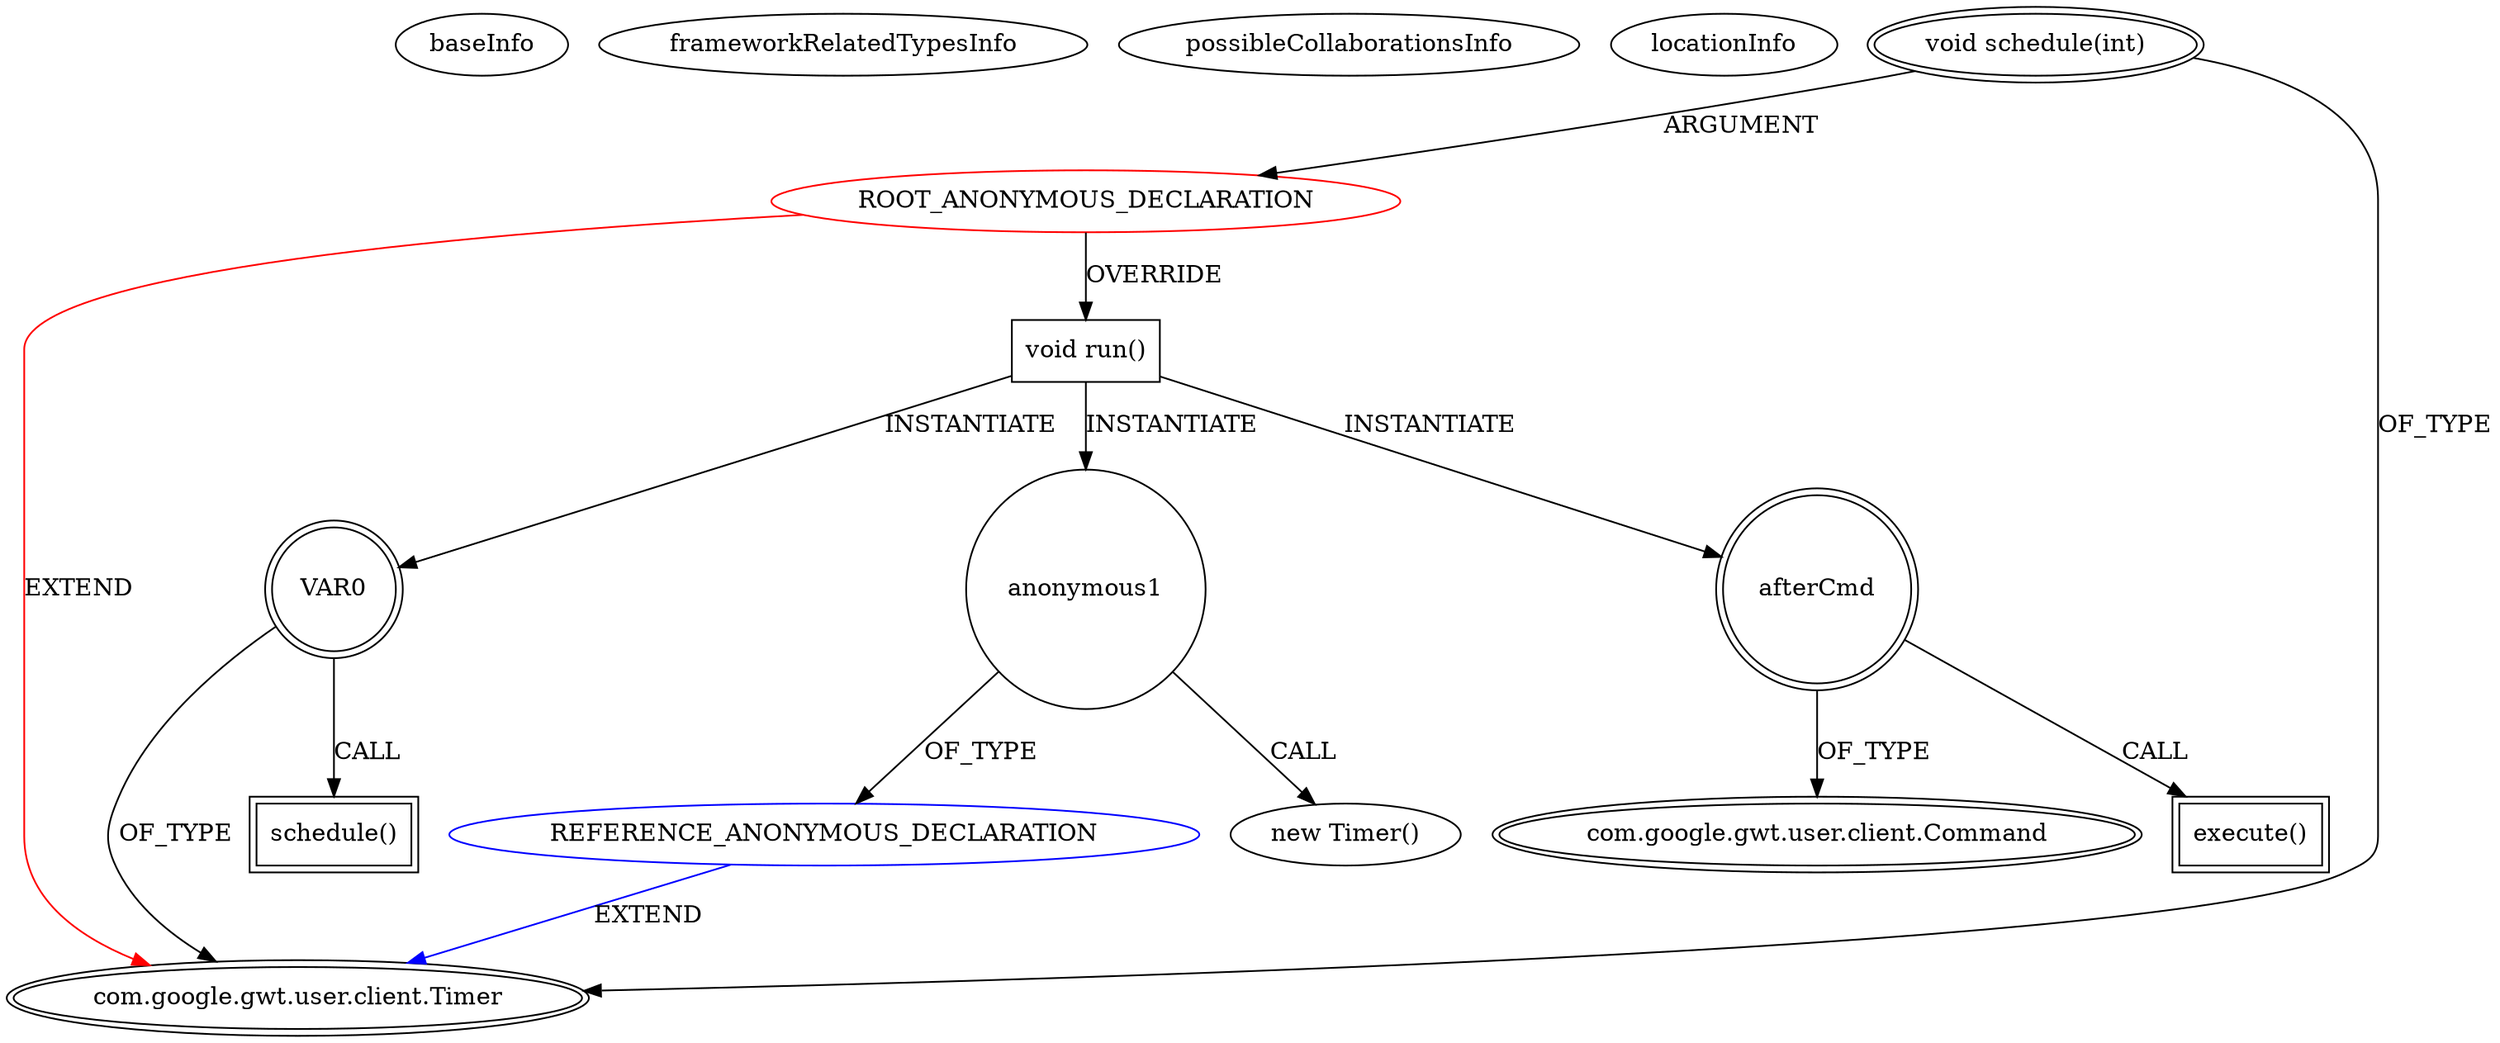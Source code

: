 digraph {
baseInfo[graphId=4154,category="extension_graph",isAnonymous=true,possibleRelation=true]
frameworkRelatedTypesInfo[0="com.google.gwt.user.client.Timer"]
possibleCollaborationsInfo[0="4154~OVERRIDING_METHOD_DECLARATION-INSTANTIATION-~com.google.gwt.user.client.Timer ~com.google.gwt.user.client.Timer ~true~true"]
locationInfo[projectName="nextinterfaces-next",filePath="/nextinterfaces-next/next-master/src/next/i/controller/XController.java",contextSignature="void run()",graphId="4154"]
0[label="ROOT_ANONYMOUS_DECLARATION",vertexType="ROOT_ANONYMOUS_DECLARATION",isFrameworkType=false,color=red]
1[label="com.google.gwt.user.client.Timer",vertexType="FRAMEWORK_CLASS_TYPE",isFrameworkType=true,peripheries=2]
2[label="void schedule(int)",vertexType="OUTSIDE_CALL",isFrameworkType=true,peripheries=2]
4[label="void run()",vertexType="OVERRIDING_METHOD_DECLARATION",isFrameworkType=false,shape=box]
5[label="VAR0",vertexType="VARIABLE_EXPRESION",isFrameworkType=true,peripheries=2,shape=circle]
6[label="schedule()",vertexType="INSIDE_CALL",isFrameworkType=true,peripheries=2,shape=box]
9[label="anonymous1",vertexType="VARIABLE_EXPRESION",isFrameworkType=false,shape=circle]
10[label="REFERENCE_ANONYMOUS_DECLARATION",vertexType="REFERENCE_ANONYMOUS_DECLARATION",isFrameworkType=false,color=blue]
8[label="new Timer()",vertexType="CONSTRUCTOR_CALL",isFrameworkType=false]
12[label="afterCmd",vertexType="VARIABLE_EXPRESION",isFrameworkType=true,peripheries=2,shape=circle]
14[label="com.google.gwt.user.client.Command",vertexType="FRAMEWORK_INTERFACE_TYPE",isFrameworkType=true,peripheries=2]
13[label="execute()",vertexType="INSIDE_CALL",isFrameworkType=true,peripheries=2,shape=box]
0->1[label="EXTEND",color=red]
2->0[label="ARGUMENT"]
2->1[label="OF_TYPE"]
0->4[label="OVERRIDE"]
4->5[label="INSTANTIATE"]
5->1[label="OF_TYPE"]
5->6[label="CALL"]
4->9[label="INSTANTIATE"]
10->1[label="EXTEND",color=blue]
9->10[label="OF_TYPE"]
9->8[label="CALL"]
4->12[label="INSTANTIATE"]
12->14[label="OF_TYPE"]
12->13[label="CALL"]
}

